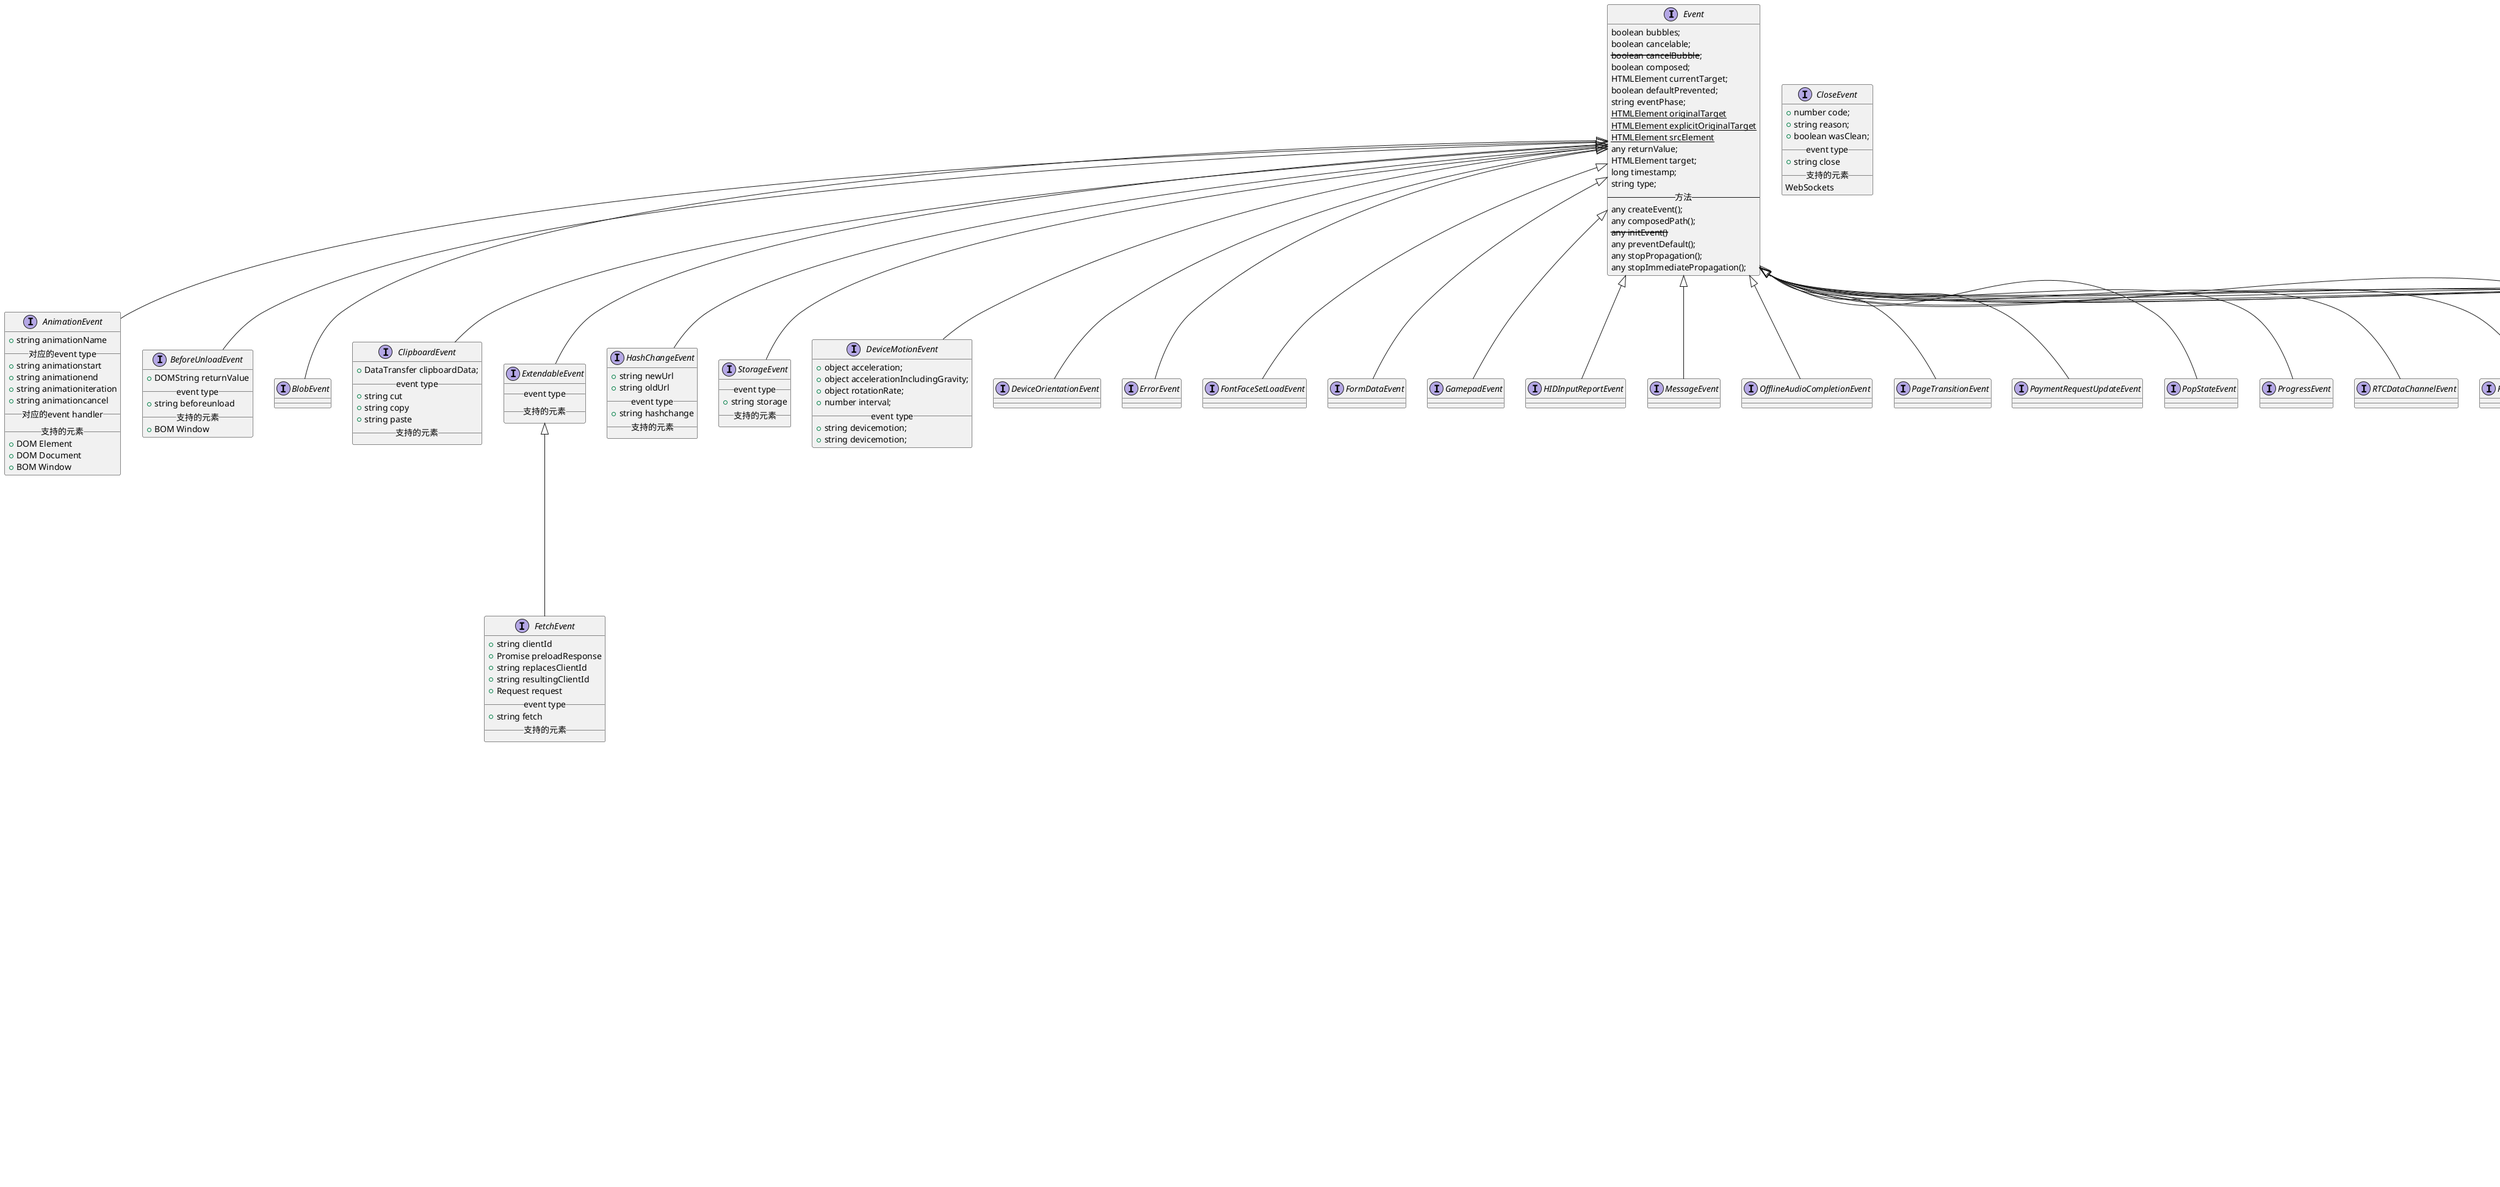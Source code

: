 @startuml Event Interface，表示在DOM中出现的事件的handler的参数类型
' https://developer.mozilla.org/en-US/docs/Web/Events，事件触发对象以及明细
    interface Event {
        boolean bubbles;
        boolean cancelable;
        <s>boolean cancelBubble</s>;
        boolean composed;
        HTMLElement currentTarget;
        boolean defaultPrevented;
        string eventPhase;
        <u>HTMLElement originalTarget</u>
        <u>HTMLElement explicitOriginalTarget</u>
        <u>HTMLElement srcElement</u>
        any returnValue;
        HTMLElement target;
        long timestamp;
        string type;
        -- 方法 --
        any createEvent();
        any composedPath();
        <s>any initEvent()</s>
        any preventDefault();
        any stopPropagation();
        any stopImmediatePropagation();
    }
    interface AnimationEvent {
        + string animationName
        __对应的event type__
        + string animationstart
        + string animationend
        + string animationiteration
        + string animationcancel
        __对应的event handler__
        __支持的元素__
        + DOM Element
        + DOM Document
        + BOM Window
    }
    interface BeforeUnloadEvent {
        + DOMString returnValue
        __event type__
        + string beforeunload
        __支持的元素__
        + BOM Window
    }
    interface BlobEvent {
        
    }
    interface ClipboardEvent {
        + DataTransfer clipboardData;
        __event type__
        + string cut
        + string copy
        + string paste
        __支持的元素__
    }
    interface CloseEvent {
        + number code;
        + string reason;
        + boolean wasClean;
        __event type__
        + string close
        __支持的元素__
        WebSockets
    }
    interface ExtendableEvent {
        __event type__
        __支持的元素__
    }
    interface FetchEvent {
        + string clientId
        + Promise preloadResponse
        + string replacesClientId
        + string resultingClientId
        + Request request
        __event type__
        + string fetch
        __支持的元素__
    }
    interface HashChangeEvent {
        + string newUrl
        + string oldUrl
        __event type__
        + string hashchange
        __支持的元素__
    }
    interface StorageEvent {
        __event type__
        + string storage
        __支持的元素__
    }
    interface DeviceMotionEvent {
        + object acceleration;
        + object accelerationIncludingGravity;
        + object rotationRate;
        + number interval;
        __event type__
        + string devicemotion;
        + string devicemotion;
    }
    interface DeviceOrientationEvent {}
    interface ErrorEvent {}
    interface FontFaceSetLoadEvent {}
    interface FormDataEvent {}
    interface GamepadEvent {}
    interface HIDInputReportEvent {}
    interface MessageEvent {}
    interface OfflineAudioCompletionEvent {}
    interface PageTransitionEvent {}
    interface PaymentRequestUpdateEvent {}
    interface PopStateEvent {}
    interface ProgressEvent {}
    interface RTCDataChannelEvent {}
    interface RTCPeerConnectionIceEvent {}
    interface SubmitEvent {}
    interface TimeEvent {}
    interface TrackEvent {}
    interface TransitionEvent {}
    interface WebGLContextEvent {}


    interface UIEvent {
        + long detail
        + WindowProxy view
    }
    interface TouchEvent {
        + boolean altKey
        + boolean ctrlKey
        + boolean metaKey
        + boolean shiftKey
        + TouchList changedTouches
        + TouchList targetTouches
        + TouchList touches
        __event type__
        + string touchstart
        + string touchend
        + string touchmove
        + string touchcancel
        __支持的元素__
    }
    interface FocusEvent {
        + EventTarget relatedTarget
        __对应的event type__
        + string blur
        + string focusout
        + string focus
        + string focusin
        __对应的event handler__
        __支持的元素__
    }
    interface KeyboardEvent {
        + boolean altKey
        + boolean ctrlKey
        + boolean metaKey
        + boolean shiftKey
        + boolean repeat
        + string code
        + string key
        + string locale
        + number location
        + boolean isComposing
        __event type__
        + string keydown
        + string keypress
        + string keyup
        __支持的元素__
    }
    interface CompositionEvent {
        + string data
        + string locale
        __event type__
        + string composionstart
        + string composionend
        + string composionupdate
        __支持的元素__
    }
    interface InputEvent {
        + string data
        + DataTrasfer dataTransfer
        + string inputType
        + boolean isComposing
        __event type__
        + string input
        __支持的元素__
    }
    interface MouseEvent {
        + boolean altKey
        + number button
        + array buttons
        + number clientX
        + number clientY
        + boolean ctrlKey
        + number layerX
        + number layerY
        + number movementX
        + number movementY
        + number offsetX
        + number offsetY
        + number pageX
        + number pageY
        + EventTarget relatedTarget
        + number screenX
        + number screenY
        + boolean shiftKey
        + number x
        + number y
        __event type__
        + string click
        + string dbclick
        + string mouseup
        + string mousedown
        __支持的元素__
    }

    interface WheelEvent {
        + double deltaX
        + double deltaY
        + double deltaZ
        + double deltaMode
        __event type__
        + string wheel
        ' 代替非标准mousewheel
        __支持的元素__
    }
    interface DragEvent {
        + DataTransfer dataTransfer
        __event type__
        + string drag
        + string dragend
        + string dragenter
        + string dragleave
        + string dragover
        + string dragstart
        + string drop
        __支持的元素__
    }
    interface PointerEvent {
        + string pointerId
        + number width
        + number height
        + number pressure
        + number tangentialPressure
        + number tiltX
        + number tiltY
        + number twist
        + string pointerType
        + boolean isPrimary
        __event type__
        + string pointerover
        + string pointerenter
        + string pointerdown
        + string pointermove
        + string pointerrawupdate
        + string pointerup
        + string pointercancel
        + string pointerout
        + string pointerleave
        + string gotpointercapture
        + string lostpointercapture
        __支持的元素__
    }
    
    interface CustomEvent {
        __event type__
        __支持的元素__
    }
    

    Event <|-- AnimationEvent
    Event <|-- BeforeUnloadEvent
    Event <|-- BlobEvent
    Event <|-- ClipboardEvent
    Event <|-- ExtendableEvent
    Event <|-- HashChangeEvent
    Event <|-- StorageEvent
    Event <|-- DeviceMotionEvent
    Event <|-- DeviceOrientationEvent
    Event <|-- ErrorEvent
    Event <|-- FontFaceSetLoadEvent
    Event <|-- FormDataEvent
    Event <|-- GamepadEvent
    Event <|-- HIDInputReportEvent
    Event <|-- MessageEvent
    Event <|-- OfflineAudioCompletionEvent
    Event <|-- PageTransitionEvent
    Event <|-- PaymentRequestUpdateEvent
    Event <|-- PopStateEvent
    Event <|-- ProgressEvent
    Event <|-- RTCDataChannelEvent
    Event <|-- RTCPeerConnectionIceEvent
    Event <|-- SubmitEvent
    Event <|-- TimeEvent
    Event <|-- TrackEvent
    Event <|-- TransitionEvent
    Event <|-- WebGLContextEvent
    Event <|-- CustomEvent
    Event <|-- UIEvent

    ExtendableEvent <|-- FetchEvent

    UIEvent <|-- TouchEvent
    UIEvent <|-- FocusEvent
    UIEvent <|-- KeyboardEvent
    UIEvent <|-- InputEvent
    UIEvent <|-- CompositionEvent
    UIEvent <|-- MouseEvent

    MouseEvent <|-- WheelEvent
    MouseEvent <|-- DragEvent
    MouseEvent <|-- PointerEvent
@enduml